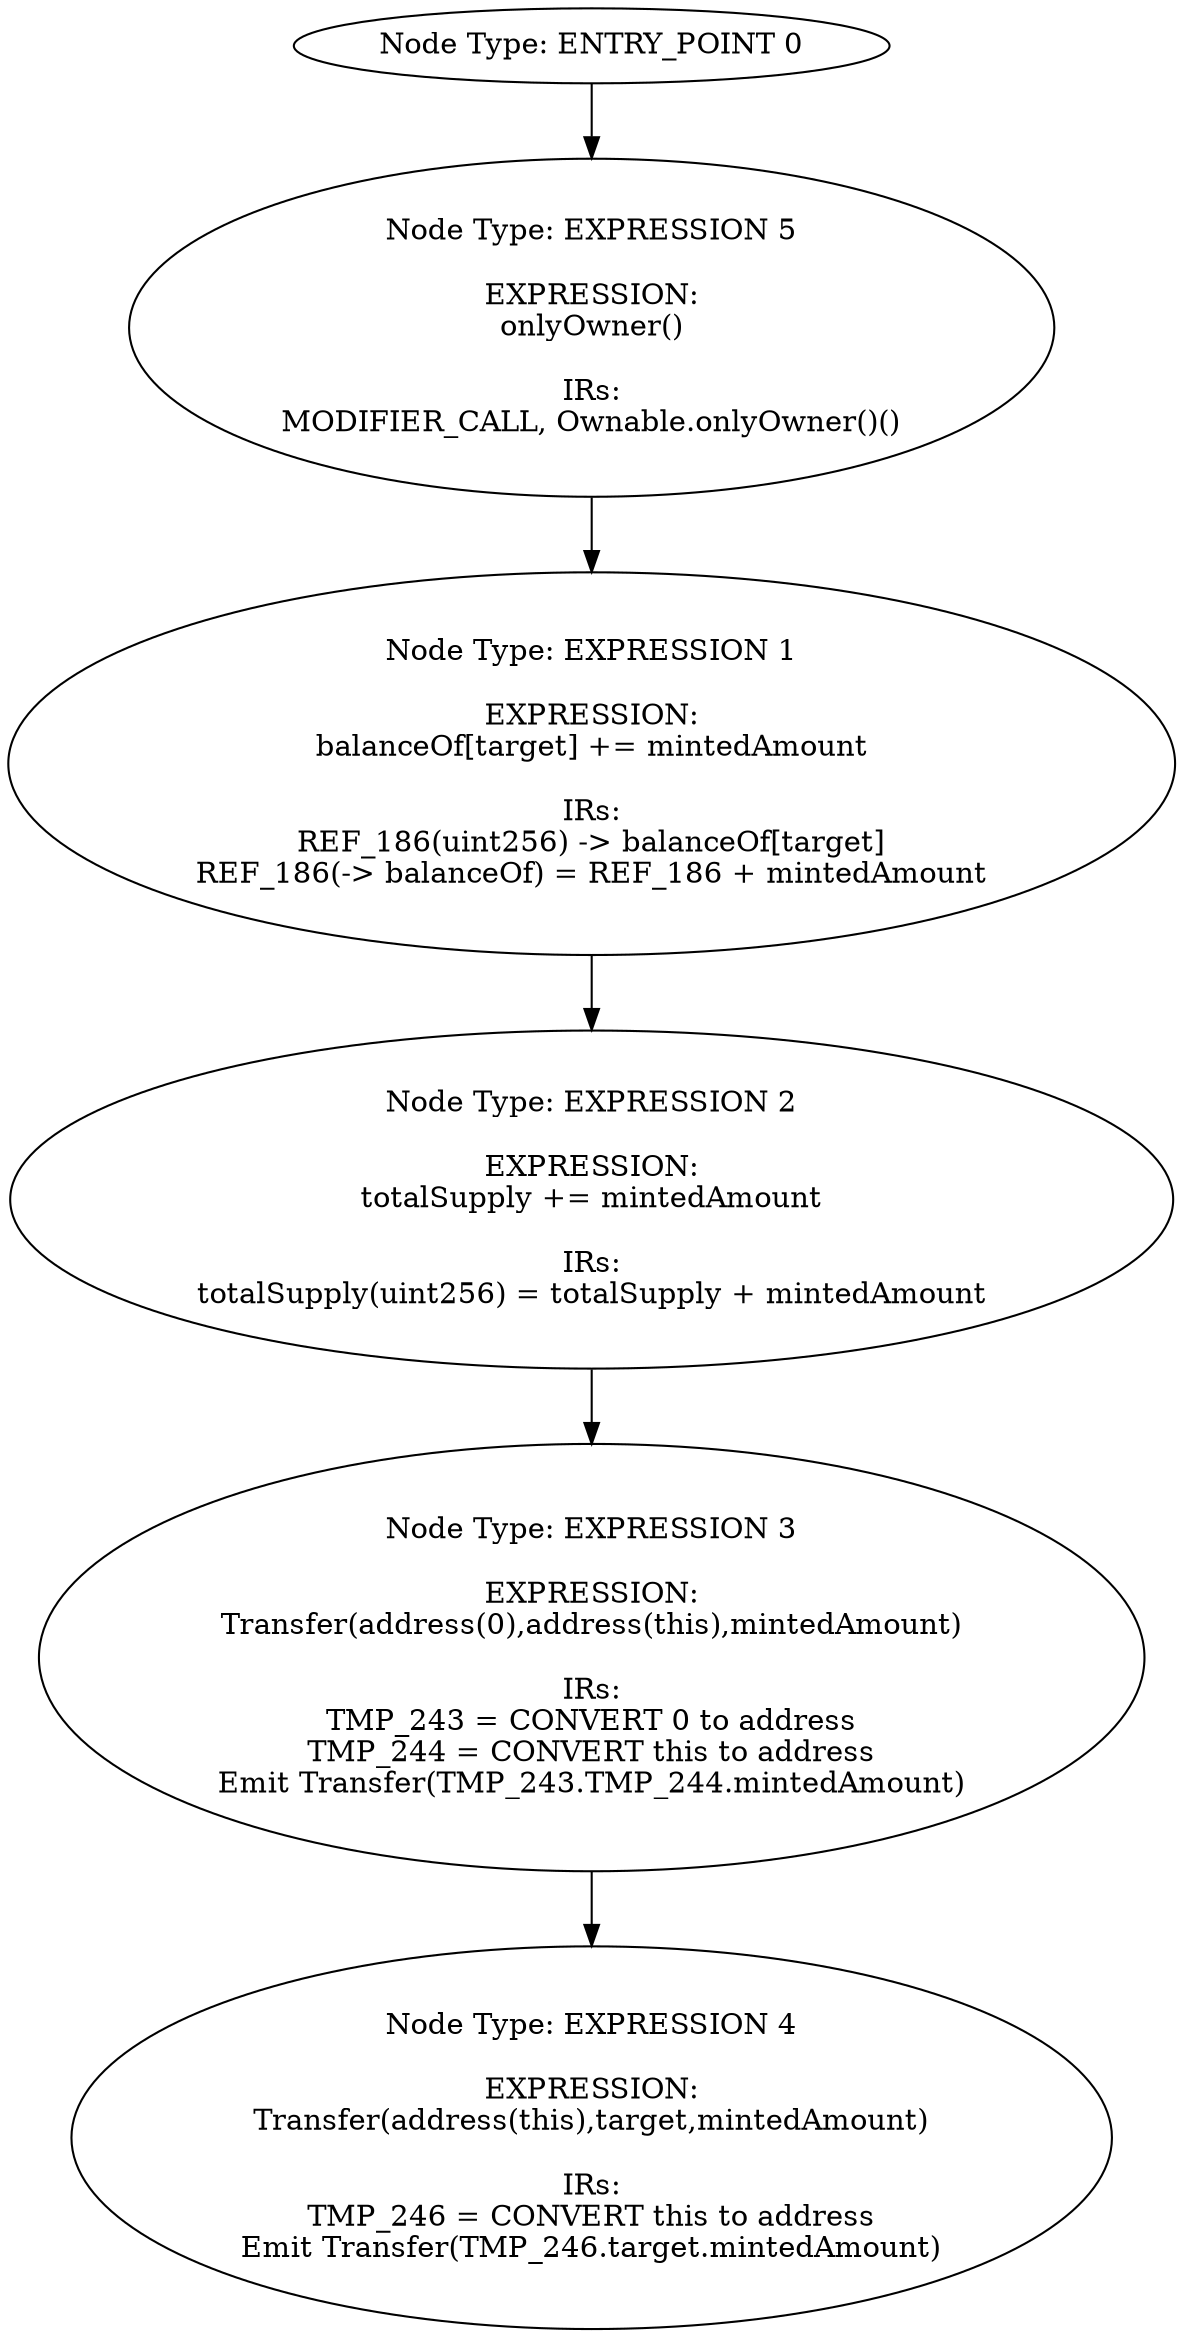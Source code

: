 digraph{
0[label="Node Type: ENTRY_POINT 0
"];
0->5;
1[label="Node Type: EXPRESSION 1

EXPRESSION:
balanceOf[target] += mintedAmount

IRs:
REF_186(uint256) -> balanceOf[target]
REF_186(-> balanceOf) = REF_186 + mintedAmount"];
1->2;
2[label="Node Type: EXPRESSION 2

EXPRESSION:
totalSupply += mintedAmount

IRs:
totalSupply(uint256) = totalSupply + mintedAmount"];
2->3;
3[label="Node Type: EXPRESSION 3

EXPRESSION:
Transfer(address(0),address(this),mintedAmount)

IRs:
TMP_243 = CONVERT 0 to address
TMP_244 = CONVERT this to address
Emit Transfer(TMP_243.TMP_244.mintedAmount)"];
3->4;
4[label="Node Type: EXPRESSION 4

EXPRESSION:
Transfer(address(this),target,mintedAmount)

IRs:
TMP_246 = CONVERT this to address
Emit Transfer(TMP_246.target.mintedAmount)"];
5[label="Node Type: EXPRESSION 5

EXPRESSION:
onlyOwner()

IRs:
MODIFIER_CALL, Ownable.onlyOwner()()"];
5->1;
}
